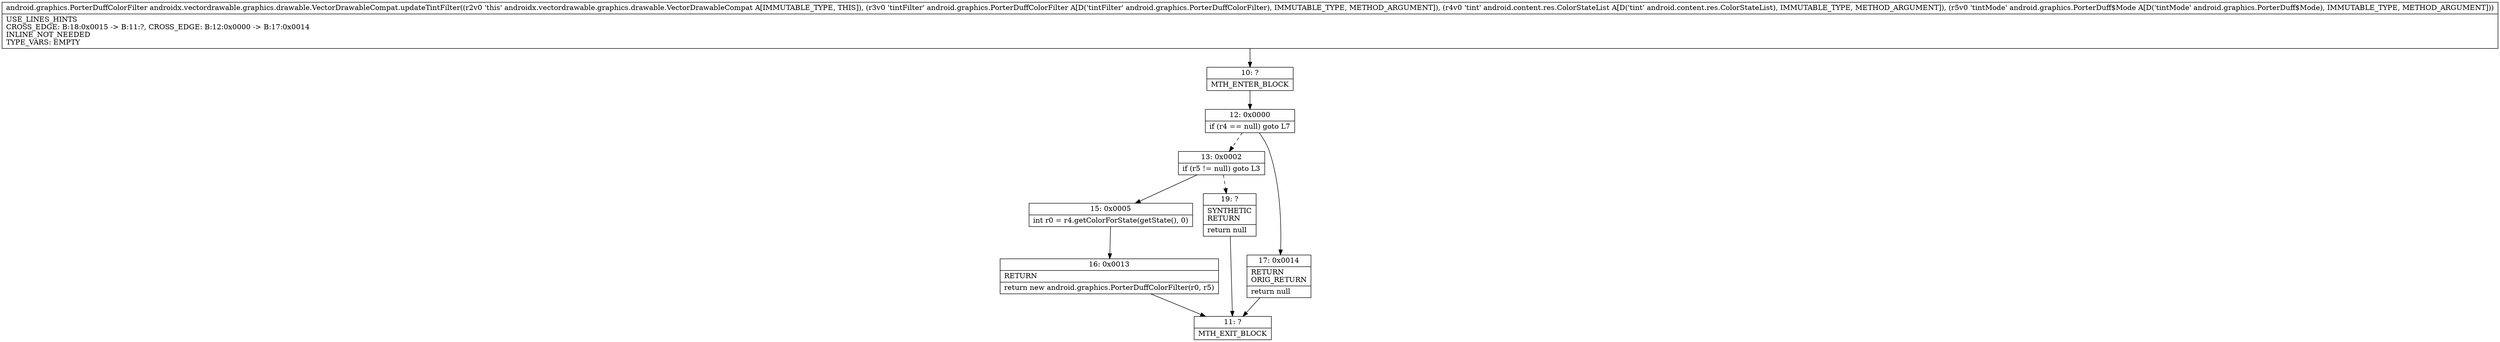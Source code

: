 digraph "CFG forandroidx.vectordrawable.graphics.drawable.VectorDrawableCompat.updateTintFilter(Landroid\/graphics\/PorterDuffColorFilter;Landroid\/content\/res\/ColorStateList;Landroid\/graphics\/PorterDuff$Mode;)Landroid\/graphics\/PorterDuffColorFilter;" {
Node_10 [shape=record,label="{10\:\ ?|MTH_ENTER_BLOCK\l}"];
Node_12 [shape=record,label="{12\:\ 0x0000|if (r4 == null) goto L7\l}"];
Node_13 [shape=record,label="{13\:\ 0x0002|if (r5 != null) goto L3\l}"];
Node_15 [shape=record,label="{15\:\ 0x0005|int r0 = r4.getColorForState(getState(), 0)\l}"];
Node_16 [shape=record,label="{16\:\ 0x0013|RETURN\l|return new android.graphics.PorterDuffColorFilter(r0, r5)\l}"];
Node_11 [shape=record,label="{11\:\ ?|MTH_EXIT_BLOCK\l}"];
Node_19 [shape=record,label="{19\:\ ?|SYNTHETIC\lRETURN\l|return null\l}"];
Node_17 [shape=record,label="{17\:\ 0x0014|RETURN\lORIG_RETURN\l|return null\l}"];
MethodNode[shape=record,label="{android.graphics.PorterDuffColorFilter androidx.vectordrawable.graphics.drawable.VectorDrawableCompat.updateTintFilter((r2v0 'this' androidx.vectordrawable.graphics.drawable.VectorDrawableCompat A[IMMUTABLE_TYPE, THIS]), (r3v0 'tintFilter' android.graphics.PorterDuffColorFilter A[D('tintFilter' android.graphics.PorterDuffColorFilter), IMMUTABLE_TYPE, METHOD_ARGUMENT]), (r4v0 'tint' android.content.res.ColorStateList A[D('tint' android.content.res.ColorStateList), IMMUTABLE_TYPE, METHOD_ARGUMENT]), (r5v0 'tintMode' android.graphics.PorterDuff$Mode A[D('tintMode' android.graphics.PorterDuff$Mode), IMMUTABLE_TYPE, METHOD_ARGUMENT]))  | USE_LINES_HINTS\lCROSS_EDGE: B:18:0x0015 \-\> B:11:?, CROSS_EDGE: B:12:0x0000 \-\> B:17:0x0014\lINLINE_NOT_NEEDED\lTYPE_VARS: EMPTY\l}"];
MethodNode -> Node_10;Node_10 -> Node_12;
Node_12 -> Node_13[style=dashed];
Node_12 -> Node_17;
Node_13 -> Node_15;
Node_13 -> Node_19[style=dashed];
Node_15 -> Node_16;
Node_16 -> Node_11;
Node_19 -> Node_11;
Node_17 -> Node_11;
}

